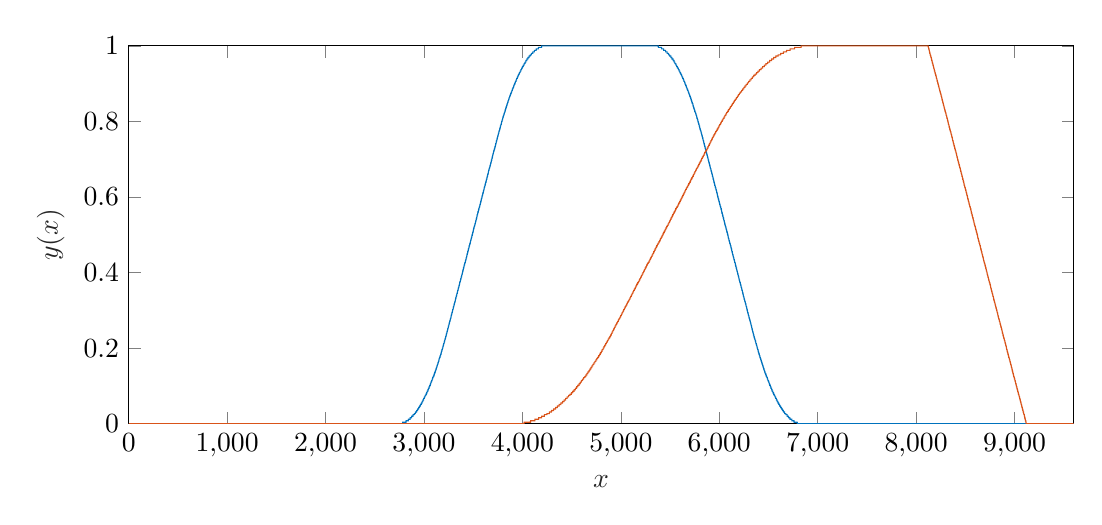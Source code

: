 % This file was created by matlab2tikz.
%
%The latest updates can be retrieved from
%  http://www.mathworks.com/matlabcentral/fileexchange/22022-matlab2tikz-matlab2tikz
%where you can also make suggestions and rate matlab2tikz.
%
\definecolor{mycolor1}{rgb}{0.0,0.447,0.741}%
\definecolor{mycolor2}{rgb}{0.85,0.325,0.098}%
%
\begin{tikzpicture}

\begin{axis}[%
width=12cm,
height=4.8cm,
%at={(0.758in,0.517in)},
scale only axis,
xmin=0,
xmax=9600,
xlabel style={font=\color{white!15!black}},
xlabel={$x$},
ymin=0,
ymax=1,
ylabel style={font=\color{white!15!black}},
ylabel={$y(x)$},
axis background/.style={fill=white},
legend style={legend cell align=left, align=left, draw=white!15!black}
]
\addplot [color=mycolor1]
  table[row sep=crcr]{%
1	0\\
2783	0\\
2784	0.004\\
2817	0.004\\
2818	0.008\\
2840	0.008\\
2841	0.012\\
2858	0.012\\
2859	0.016\\
2874	0.016\\
2875	0.02\\
2888	0.02\\
2889	0.024\\
2901	0.024\\
2902	0.027\\
2913	0.027\\
2914	0.031\\
2924	0.031\\
2925	0.035\\
2935	0.035\\
2936	0.039\\
2945	0.039\\
2946	0.043\\
2954	0.043\\
2955	0.047\\
2963	0.047\\
2964	0.051\\
2972	0.051\\
2973	0.055\\
2980	0.055\\
2981	0.059\\
2988	0.059\\
2989	0.063\\
2996	0.063\\
2997	0.067\\
3004	0.067\\
3005	0.071\\
3011	0.071\\
3012	0.075\\
3018	0.075\\
3019	0.078\\
3025	0.078\\
3026	0.082\\
3032	0.082\\
3033	0.086\\
3039	0.086\\
3040	0.09\\
3045	0.09\\
3046	0.094\\
3052	0.094\\
3053	0.098\\
3058	0.098\\
3059	0.102\\
3064	0.102\\
3065	0.106\\
3070	0.106\\
3071	0.11\\
3076	0.11\\
3077	0.114\\
3082	0.114\\
3083	0.118\\
3088	0.118\\
3089	0.122\\
3093	0.122\\
3094	0.125\\
3099	0.125\\
3100	0.129\\
3104	0.129\\
3105	0.133\\
3109	0.133\\
3110	0.137\\
3115	0.137\\
3116	0.141\\
3120	0.141\\
3121	0.145\\
3125	0.145\\
3126	0.149\\
3130	0.149\\
3131	0.153\\
3135	0.153\\
3136	0.157\\
3140	0.157\\
3141	0.161\\
3145	0.161\\
3146	0.165\\
3150	0.165\\
3151	0.169\\
3154	0.169\\
3155	0.173\\
3159	0.173\\
3160	0.176\\
3164	0.176\\
3165	0.18\\
3168	0.18\\
3169	0.184\\
3173	0.184\\
3174	0.188\\
3177	0.188\\
3178	0.192\\
3182	0.192\\
3183	0.196\\
3186	0.196\\
3187	0.2\\
3191	0.2\\
3192	0.204\\
3195	0.204\\
3196	0.208\\
3199	0.208\\
3200	0.212\\
3204	0.212\\
3205	0.216\\
3208	0.216\\
3209	0.22\\
3212	0.22\\
3213	0.224\\
3216	0.224\\
3217	0.227\\
3220	0.227\\
3221	0.231\\
3224	0.231\\
3225	0.235\\
3228	0.235\\
3229	0.239\\
3232	0.239\\
3233	0.243\\
3236	0.243\\
3237	0.247\\
3240	0.247\\
3241	0.251\\
3244	0.251\\
3245	0.255\\
3248	0.255\\
3249	0.259\\
3252	0.259\\
3253	0.263\\
3256	0.263\\
3257	0.267\\
3260	0.267\\
3261	0.271\\
3264	0.271\\
3265	0.275\\
3268	0.275\\
3269	0.278\\
3272	0.278\\
3273	0.282\\
3275	0.282\\
3276	0.286\\
3279	0.286\\
3280	0.29\\
3283	0.29\\
3284	0.294\\
3287	0.294\\
3288	0.298\\
3291	0.298\\
3292	0.302\\
3295	0.302\\
3296	0.306\\
3299	0.306\\
3300	0.31\\
3303	0.31\\
3304	0.314\\
3307	0.314\\
3308	0.318\\
3311	0.318\\
3312	0.322\\
3315	0.322\\
3316	0.325\\
3318	0.325\\
3319	0.329\\
3322	0.329\\
3323	0.333\\
3326	0.333\\
3327	0.337\\
3330	0.337\\
3331	0.341\\
3334	0.341\\
3335	0.345\\
3338	0.345\\
3339	0.349\\
3342	0.349\\
3343	0.353\\
3346	0.353\\
3347	0.357\\
3350	0.357\\
3351	0.361\\
3354	0.361\\
3355	0.365\\
3358	0.365\\
3359	0.369\\
3361	0.369\\
3362	0.373\\
3365	0.373\\
3366	0.376\\
3369	0.376\\
3370	0.38\\
3373	0.38\\
3374	0.384\\
3377	0.384\\
3378	0.388\\
3381	0.388\\
3382	0.392\\
3385	0.392\\
3386	0.396\\
3389	0.396\\
3390	0.4\\
3393	0.4\\
3394	0.404\\
3396	0.404\\
3397	0.408\\
3400	0.408\\
3401	0.412\\
3404	0.412\\
3405	0.416\\
3408	0.416\\
3409	0.42\\
3412	0.42\\
3413	0.424\\
3416	0.424\\
3417	0.427\\
3420	0.427\\
3421	0.431\\
3424	0.431\\
3425	0.435\\
3428	0.435\\
3429	0.439\\
3432	0.439\\
3433	0.443\\
3435	0.443\\
3436	0.447\\
3439	0.447\\
3440	0.451\\
3443	0.451\\
3444	0.455\\
3447	0.455\\
3448	0.459\\
3451	0.459\\
3452	0.463\\
3455	0.463\\
3456	0.467\\
3459	0.467\\
3460	0.471\\
3463	0.471\\
3464	0.475\\
3467	0.475\\
3468	0.478\\
3470	0.478\\
3471	0.482\\
3474	0.482\\
3475	0.486\\
3478	0.486\\
3479	0.49\\
3482	0.49\\
3483	0.494\\
3486	0.494\\
3487	0.498\\
3490	0.498\\
3491	0.502\\
3494	0.502\\
3495	0.506\\
3498	0.506\\
3499	0.51\\
3502	0.51\\
3503	0.514\\
3505	0.514\\
3506	0.518\\
3509	0.518\\
3510	0.522\\
3513	0.522\\
3514	0.525\\
3517	0.525\\
3518	0.529\\
3521	0.529\\
3522	0.533\\
3525	0.533\\
3526	0.537\\
3529	0.537\\
3530	0.541\\
3533	0.541\\
3534	0.545\\
3537	0.545\\
3538	0.549\\
3540	0.549\\
3541	0.553\\
3544	0.553\\
3545	0.557\\
3548	0.557\\
3549	0.561\\
3552	0.561\\
3553	0.565\\
3556	0.565\\
3557	0.569\\
3560	0.569\\
3561	0.573\\
3564	0.573\\
3565	0.576\\
3568	0.576\\
3569	0.58\\
3572	0.58\\
3573	0.584\\
3576	0.584\\
3577	0.588\\
3579	0.588\\
3580	0.592\\
3583	0.592\\
3584	0.596\\
3587	0.596\\
3588	0.6\\
3591	0.6\\
3592	0.604\\
3595	0.604\\
3596	0.608\\
3599	0.608\\
3600	0.612\\
3603	0.612\\
3604	0.616\\
3607	0.616\\
3608	0.62\\
3611	0.62\\
3612	0.624\\
3614	0.624\\
3615	0.627\\
3618	0.627\\
3619	0.631\\
3622	0.631\\
3623	0.635\\
3626	0.635\\
3627	0.639\\
3630	0.639\\
3631	0.643\\
3634	0.643\\
3635	0.647\\
3638	0.647\\
3639	0.651\\
3642	0.651\\
3643	0.655\\
3646	0.655\\
3647	0.659\\
3650	0.659\\
3651	0.663\\
3654	0.663\\
3655	0.667\\
3657	0.667\\
3658	0.671\\
3661	0.671\\
3662	0.675\\
3665	0.675\\
3666	0.678\\
3669	0.678\\
3670	0.682\\
3673	0.682\\
3674	0.686\\
3677	0.686\\
3678	0.69\\
3681	0.69\\
3682	0.694\\
3685	0.694\\
3686	0.698\\
3689	0.698\\
3690	0.702\\
3693	0.702\\
3694	0.706\\
3696	0.706\\
3697	0.71\\
3700	0.71\\
3701	0.714\\
3704	0.714\\
3705	0.718\\
3708	0.718\\
3709	0.722\\
3712	0.722\\
3713	0.725\\
3716	0.725\\
3717	0.729\\
3720	0.729\\
3721	0.733\\
3724	0.733\\
3725	0.737\\
3728	0.737\\
3729	0.741\\
3732	0.741\\
3733	0.745\\
3736	0.745\\
3737	0.749\\
3740	0.749\\
3741	0.753\\
3744	0.753\\
3745	0.757\\
3748	0.757\\
3749	0.761\\
3752	0.761\\
3753	0.765\\
3756	0.765\\
3757	0.769\\
3760	0.769\\
3761	0.773\\
3764	0.773\\
3765	0.776\\
3768	0.776\\
3769	0.78\\
3772	0.78\\
3773	0.784\\
3776	0.784\\
3777	0.788\\
3781	0.788\\
3782	0.792\\
3785	0.792\\
3786	0.796\\
3789	0.796\\
3790	0.8\\
3794	0.8\\
3795	0.804\\
3798	0.804\\
3799	0.808\\
3802	0.808\\
3803	0.812\\
3807	0.812\\
3808	0.816\\
3812	0.816\\
3813	0.82\\
3816	0.82\\
3817	0.824\\
3821	0.824\\
3822	0.827\\
3825	0.827\\
3826	0.831\\
3830	0.831\\
3831	0.835\\
3835	0.835\\
3836	0.839\\
3840	0.839\\
3841	0.843\\
3845	0.843\\
3846	0.847\\
3850	0.847\\
3851	0.851\\
3855	0.851\\
3856	0.855\\
3860	0.855\\
3861	0.859\\
3865	0.859\\
3866	0.863\\
3870	0.863\\
3871	0.867\\
3876	0.867\\
3877	0.871\\
3881	0.871\\
3882	0.875\\
3887	0.875\\
3888	0.878\\
3892	0.878\\
3893	0.882\\
3898	0.882\\
3899	0.886\\
3904	0.886\\
3905	0.89\\
3910	0.89\\
3911	0.894\\
3916	0.894\\
3917	0.898\\
3922	0.898\\
3923	0.902\\
3928	0.902\\
3929	0.906\\
3935	0.906\\
3936	0.91\\
3941	0.91\\
3942	0.914\\
3948	0.914\\
3949	0.918\\
3955	0.918\\
3956	0.922\\
3961	0.922\\
3962	0.925\\
3969	0.925\\
3970	0.929\\
3976	0.929\\
3977	0.933\\
3984	0.933\\
3985	0.937\\
3991	0.937\\
3992	0.941\\
4000	0.941\\
4001	0.945\\
4008	0.945\\
4009	0.949\\
4017	0.949\\
4018	0.953\\
4026	0.953\\
4027	0.957\\
4035	0.957\\
4036	0.961\\
4045	0.961\\
4046	0.965\\
4056	0.965\\
4057	0.969\\
4067	0.969\\
4068	0.973\\
4079	0.973\\
4080	0.976\\
4091	0.976\\
4092	0.98\\
4105	0.98\\
4106	0.984\\
4121	0.984\\
4122	0.988\\
4140	0.988\\
4141	0.992\\
4162	0.992\\
4163	0.996\\
4195	0.996\\
4196	1\\
5380	1\\
5381	0.996\\
5413	0.996\\
5414	0.992\\
5435	0.992\\
5436	0.988\\
5454	0.988\\
5455	0.984\\
5470	0.984\\
5471	0.98\\
5484	0.98\\
5485	0.976\\
5496	0.976\\
5497	0.973\\
5508	0.973\\
5509	0.969\\
5519	0.969\\
5520	0.965\\
5530	0.965\\
5531	0.961\\
5540	0.961\\
5541	0.957\\
5549	0.957\\
5550	0.953\\
5558	0.953\\
5559	0.949\\
5567	0.949\\
5568	0.945\\
5575	0.945\\
5576	0.941\\
5584	0.941\\
5585	0.937\\
5591	0.937\\
5592	0.933\\
5599	0.933\\
5600	0.929\\
5606	0.929\\
5607	0.925\\
5614	0.925\\
5615	0.922\\
5620	0.922\\
5621	0.918\\
5627	0.918\\
5628	0.914\\
5634	0.914\\
5635	0.91\\
5640	0.91\\
5641	0.906\\
5647	0.906\\
5648	0.902\\
5653	0.902\\
5654	0.898\\
5659	0.898\\
5660	0.894\\
5665	0.894\\
5666	0.89\\
5671	0.89\\
5672	0.886\\
5677	0.886\\
5678	0.882\\
5683	0.882\\
5684	0.878\\
5688	0.878\\
5689	0.875\\
5694	0.875\\
5695	0.871\\
5699	0.871\\
5700	0.867\\
5705	0.867\\
5706	0.863\\
5710	0.863\\
5711	0.859\\
5715	0.859\\
5716	0.855\\
5720	0.855\\
5721	0.851\\
5725	0.851\\
5726	0.847\\
5731	0.847\\
5732	0.843\\
5735	0.843\\
5736	0.839\\
5740	0.839\\
5741	0.835\\
5745	0.835\\
5746	0.831\\
5750	0.831\\
5751	0.827\\
5755	0.827\\
5756	0.824\\
5759	0.824\\
5760	0.82\\
5764	0.82\\
5765	0.816\\
5769	0.816\\
5770	0.812\\
5773	0.812\\
5774	0.808\\
5778	0.808\\
5779	0.804\\
5782	0.804\\
5783	0.8\\
5786	0.8\\
5787	0.796\\
5791	0.796\\
5792	0.792\\
5795	0.792\\
5796	0.788\\
5799	0.788\\
5800	0.784\\
5803	0.784\\
5804	0.78\\
5808	0.78\\
5809	0.776\\
5812	0.776\\
5813	0.773\\
5816	0.773\\
5817	0.769\\
5820	0.769\\
5821	0.765\\
5824	0.765\\
5825	0.761\\
5828	0.761\\
5829	0.757\\
5832	0.757\\
5833	0.753\\
5836	0.753\\
5837	0.749\\
5840	0.749\\
5841	0.745\\
5844	0.745\\
5845	0.741\\
5848	0.741\\
5849	0.737\\
5852	0.737\\
5853	0.733\\
5856	0.733\\
5857	0.729\\
5860	0.729\\
5861	0.725\\
5863	0.725\\
5864	0.722\\
5867	0.722\\
5868	0.718\\
5871	0.718\\
5872	0.714\\
5875	0.714\\
5876	0.71\\
5879	0.71\\
5880	0.706\\
5883	0.706\\
5884	0.702\\
5887	0.702\\
5888	0.698\\
5891	0.698\\
5892	0.694\\
5895	0.694\\
5896	0.69\\
5899	0.69\\
5900	0.686\\
5903	0.686\\
5904	0.682\\
5906	0.682\\
5907	0.678\\
5910	0.678\\
5911	0.675\\
5914	0.675\\
5915	0.671\\
5918	0.671\\
5919	0.667\\
5922	0.667\\
5923	0.663\\
5926	0.663\\
5927	0.659\\
5930	0.659\\
5931	0.655\\
5934	0.655\\
5935	0.651\\
5938	0.651\\
5939	0.647\\
5942	0.647\\
5943	0.643\\
5945	0.643\\
5946	0.639\\
5949	0.639\\
5950	0.635\\
5953	0.635\\
5954	0.631\\
5957	0.631\\
5958	0.627\\
5961	0.627\\
5962	0.624\\
5965	0.624\\
5966	0.62\\
5969	0.62\\
5970	0.616\\
5973	0.616\\
5974	0.612\\
5977	0.612\\
5978	0.608\\
5981	0.608\\
5982	0.604\\
5984	0.604\\
5985	0.6\\
5988	0.6\\
5989	0.596\\
5992	0.596\\
5993	0.592\\
5996	0.592\\
5997	0.588\\
6000	0.588\\
6001	0.584\\
6004	0.584\\
6005	0.58\\
6008	0.58\\
6009	0.576\\
6012	0.576\\
6013	0.573\\
6016	0.573\\
6017	0.569\\
6020	0.569\\
6021	0.565\\
6023	0.565\\
6024	0.561\\
6027	0.561\\
6028	0.557\\
6031	0.557\\
6032	0.553\\
6035	0.553\\
6036	0.549\\
6039	0.549\\
6040	0.545\\
6043	0.545\\
6044	0.541\\
6047	0.541\\
6048	0.537\\
6051	0.537\\
6052	0.533\\
6055	0.533\\
6056	0.529\\
6058	0.529\\
6059	0.525\\
6062	0.525\\
6063	0.522\\
6066	0.522\\
6067	0.518\\
6070	0.518\\
6071	0.514\\
6074	0.514\\
6075	0.51\\
6078	0.51\\
6079	0.506\\
6082	0.506\\
6083	0.502\\
6086	0.502\\
6087	0.498\\
6090	0.498\\
6091	0.494\\
6093	0.494\\
6094	0.49\\
6097	0.49\\
6098	0.486\\
6101	0.486\\
6102	0.482\\
6105	0.482\\
6106	0.478\\
6109	0.478\\
6110	0.475\\
6113	0.475\\
6114	0.471\\
6117	0.471\\
6118	0.467\\
6121	0.467\\
6122	0.463\\
6125	0.463\\
6126	0.459\\
6128	0.459\\
6129	0.455\\
6132	0.455\\
6133	0.451\\
6136	0.451\\
6137	0.447\\
6140	0.447\\
6141	0.443\\
6144	0.443\\
6145	0.439\\
6148	0.439\\
6149	0.435\\
6152	0.435\\
6153	0.431\\
6156	0.431\\
6157	0.427\\
6160	0.427\\
6161	0.424\\
6164	0.424\\
6165	0.42\\
6167	0.42\\
6168	0.416\\
6171	0.416\\
6172	0.412\\
6175	0.412\\
6176	0.408\\
6179	0.408\\
6180	0.404\\
6183	0.404\\
6184	0.4\\
6187	0.4\\
6188	0.396\\
6191	0.396\\
6192	0.392\\
6195	0.392\\
6196	0.388\\
6199	0.388\\
6200	0.384\\
6202	0.384\\
6203	0.38\\
6206	0.38\\
6207	0.376\\
6210	0.376\\
6211	0.373\\
6214	0.373\\
6215	0.369\\
6218	0.369\\
6219	0.365\\
6222	0.365\\
6223	0.361\\
6226	0.361\\
6227	0.357\\
6230	0.357\\
6231	0.353\\
6234	0.353\\
6235	0.349\\
6238	0.349\\
6239	0.345\\
6241	0.345\\
6242	0.341\\
6245	0.341\\
6246	0.337\\
6249	0.337\\
6250	0.333\\
6253	0.333\\
6254	0.329\\
6257	0.329\\
6258	0.325\\
6261	0.325\\
6262	0.322\\
6265	0.322\\
6266	0.318\\
6269	0.318\\
6270	0.314\\
6273	0.314\\
6274	0.31\\
6277	0.31\\
6278	0.306\\
6281	0.306\\
6282	0.302\\
6284	0.302\\
6285	0.298\\
6288	0.298\\
6289	0.294\\
6292	0.294\\
6293	0.29\\
6296	0.29\\
6297	0.286\\
6300	0.286\\
6301	0.282\\
6304	0.282\\
6305	0.278\\
6308	0.278\\
6309	0.275\\
6312	0.275\\
6313	0.271\\
6316	0.271\\
6317	0.267\\
6320	0.267\\
6321	0.263\\
6324	0.263\\
6325	0.259\\
6328	0.259\\
6329	0.255\\
6331	0.255\\
6332	0.251\\
6335	0.251\\
6336	0.247\\
6339	0.247\\
6340	0.243\\
6343	0.243\\
6344	0.239\\
6347	0.239\\
6348	0.235\\
6351	0.235\\
6352	0.231\\
6355	0.231\\
6356	0.227\\
6359	0.227\\
6360	0.224\\
6364	0.224\\
6365	0.22\\
6368	0.22\\
6369	0.216\\
6372	0.216\\
6373	0.212\\
6376	0.212\\
6377	0.208\\
6381	0.208\\
6382	0.204\\
6385	0.204\\
6386	0.2\\
6389	0.2\\
6390	0.196\\
6394	0.196\\
6395	0.192\\
6398	0.192\\
6399	0.188\\
6403	0.188\\
6404	0.184\\
6407	0.184\\
6408	0.18\\
6412	0.18\\
6413	0.176\\
6416	0.176\\
6417	0.173\\
6421	0.173\\
6422	0.169\\
6426	0.169\\
6427	0.165\\
6431	0.165\\
6432	0.161\\
6436	0.161\\
6437	0.157\\
6441	0.157\\
6442	0.153\\
6446	0.153\\
6447	0.149\\
6451	0.149\\
6452	0.145\\
6456	0.145\\
6457	0.141\\
6461	0.141\\
6462	0.137\\
6466	0.137\\
6467	0.133\\
6472	0.133\\
6473	0.129\\
6477	0.129\\
6478	0.125\\
6483	0.125\\
6484	0.122\\
6488	0.122\\
6489	0.118\\
6494	0.118\\
6495	0.114\\
6500	0.114\\
6501	0.11\\
6506	0.11\\
6507	0.106\\
6512	0.106\\
6513	0.102\\
6518	0.102\\
6519	0.098\\
6524	0.098\\
6525	0.094\\
6531	0.094\\
6532	0.09\\
6537	0.09\\
6538	0.086\\
6544	0.086\\
6545	0.082\\
6551	0.082\\
6552	0.078\\
6558	0.078\\
6559	0.075\\
6565	0.075\\
6566	0.071\\
6572	0.071\\
6573	0.067\\
6580	0.067\\
6581	0.063\\
6588	0.063\\
6589	0.059\\
6596	0.059\\
6597	0.055\\
6604	0.055\\
6605	0.051\\
6613	0.051\\
6614	0.047\\
6622	0.047\\
6623	0.043\\
6632	0.043\\
6633	0.039\\
6642	0.039\\
6643	0.035\\
6652	0.035\\
6653	0.031\\
6664	0.031\\
6665	0.027\\
6676	0.027\\
6677	0.024\\
6689	0.024\\
6690	0.02\\
6703	0.02\\
6704	0.016\\
6718	0.016\\
6719	0.012\\
6737	0.012\\
6738	0.008\\
6759	0.008\\
6760	0.004\\
6792	0.004\\
6793	0\\
9600	0\\
};
%\addlegendentry{data1}

\addplot [color=mycolor2]
  table[row sep=crcr]{%
1	0\\
4016	0\\
4017	0.004\\
4082	0.004\\
4083	0.008\\
4127	0.008\\
4128	0.012\\
4164	0.012\\
4165	0.016\\
4195	0.016\\
4196	0.02\\
4223	0.02\\
4224	0.024\\
4249	0.024\\
4250	0.027\\
4273	0.027\\
4274	0.031\\
4295	0.031\\
4296	0.035\\
4316	0.035\\
4317	0.039\\
4336	0.039\\
4337	0.043\\
4355	0.043\\
4356	0.047\\
4373	0.047\\
4374	0.051\\
4390	0.051\\
4391	0.055\\
4407	0.055\\
4408	0.059\\
4423	0.059\\
4424	0.063\\
4439	0.063\\
4440	0.067\\
4454	0.067\\
4455	0.071\\
4469	0.071\\
4470	0.075\\
4483	0.075\\
4484	0.078\\
4497	0.078\\
4498	0.082\\
4511	0.082\\
4512	0.086\\
4524	0.086\\
4525	0.09\\
4537	0.09\\
4538	0.094\\
4550	0.094\\
4551	0.098\\
4562	0.098\\
4563	0.102\\
4575	0.102\\
4576	0.106\\
4587	0.106\\
4588	0.11\\
4598	0.11\\
4599	0.114\\
4610	0.114\\
4611	0.118\\
4621	0.118\\
4622	0.122\\
4633	0.122\\
4634	0.125\\
4644	0.125\\
4645	0.129\\
4654	0.129\\
4655	0.133\\
4665	0.133\\
4666	0.137\\
4676	0.137\\
4677	0.141\\
4686	0.141\\
4687	0.145\\
4696	0.145\\
4697	0.149\\
4706	0.149\\
4707	0.153\\
4716	0.153\\
4717	0.157\\
4726	0.157\\
4727	0.161\\
4736	0.161\\
4737	0.165\\
4746	0.165\\
4747	0.169\\
4755	0.169\\
4756	0.173\\
4765	0.173\\
4766	0.176\\
4774	0.176\\
4775	0.18\\
4783	0.18\\
4784	0.184\\
4792	0.184\\
4793	0.188\\
4801	0.188\\
4802	0.192\\
4810	0.192\\
4811	0.196\\
4819	0.196\\
4820	0.2\\
4828	0.2\\
4829	0.204\\
4836	0.204\\
4837	0.208\\
4845	0.208\\
4846	0.212\\
4853	0.212\\
4854	0.216\\
4862	0.216\\
4863	0.22\\
4870	0.22\\
4871	0.224\\
4878	0.224\\
4879	0.227\\
4887	0.227\\
4888	0.231\\
4895	0.231\\
4896	0.235\\
4903	0.235\\
4904	0.239\\
4911	0.239\\
4912	0.243\\
4919	0.243\\
4920	0.247\\
4927	0.247\\
4928	0.251\\
4934	0.251\\
4935	0.255\\
4942	0.255\\
4943	0.259\\
4950	0.259\\
4951	0.263\\
4958	0.263\\
4959	0.267\\
4966	0.267\\
4967	0.271\\
4974	0.271\\
4975	0.275\\
4981	0.275\\
4982	0.278\\
4989	0.278\\
4990	0.282\\
4997	0.282\\
4998	0.286\\
5005	0.286\\
5006	0.29\\
5013	0.29\\
5014	0.294\\
5021	0.294\\
5022	0.298\\
5028	0.298\\
5029	0.302\\
5036	0.302\\
5037	0.306\\
5044	0.306\\
5045	0.31\\
5052	0.31\\
5053	0.314\\
5060	0.314\\
5061	0.318\\
5067	0.318\\
5068	0.322\\
5075	0.322\\
5076	0.325\\
5083	0.325\\
5084	0.329\\
5091	0.329\\
5092	0.333\\
5099	0.333\\
5100	0.337\\
5107	0.337\\
5108	0.341\\
5114	0.341\\
5115	0.345\\
5122	0.345\\
5123	0.349\\
5130	0.349\\
5131	0.353\\
5138	0.353\\
5139	0.357\\
5146	0.357\\
5147	0.361\\
5153	0.361\\
5154	0.365\\
5161	0.365\\
5162	0.369\\
5169	0.369\\
5170	0.373\\
5177	0.373\\
5178	0.376\\
5185	0.376\\
5186	0.38\\
5192	0.38\\
5193	0.384\\
5200	0.384\\
5201	0.388\\
5208	0.388\\
5209	0.392\\
5216	0.392\\
5217	0.396\\
5223	0.396\\
5224	0.4\\
5231	0.4\\
5232	0.404\\
5239	0.404\\
5240	0.408\\
5247	0.408\\
5248	0.412\\
5255	0.412\\
5256	0.416\\
5262	0.416\\
5263	0.42\\
5270	0.42\\
5271	0.424\\
5278	0.424\\
5279	0.427\\
5286	0.427\\
5287	0.431\\
5294	0.431\\
5295	0.435\\
5301	0.435\\
5302	0.439\\
5309	0.439\\
5310	0.443\\
5317	0.443\\
5318	0.447\\
5325	0.447\\
5326	0.451\\
5333	0.451\\
5334	0.455\\
5340	0.455\\
5341	0.459\\
5348	0.459\\
5349	0.463\\
5356	0.463\\
5357	0.467\\
5364	0.467\\
5365	0.471\\
5371	0.471\\
5372	0.475\\
5379	0.475\\
5380	0.478\\
5387	0.478\\
5388	0.482\\
5395	0.482\\
5396	0.486\\
5402	0.486\\
5403	0.49\\
5410	0.49\\
5411	0.494\\
5418	0.494\\
5419	0.498\\
5426	0.498\\
5427	0.502\\
5433	0.502\\
5434	0.506\\
5441	0.506\\
5442	0.51\\
5449	0.51\\
5450	0.514\\
5457	0.514\\
5458	0.518\\
5464	0.518\\
5465	0.522\\
5472	0.522\\
5473	0.525\\
5480	0.525\\
5481	0.529\\
5488	0.529\\
5489	0.533\\
5495	0.533\\
5496	0.537\\
5503	0.537\\
5504	0.541\\
5511	0.541\\
5512	0.545\\
5519	0.545\\
5520	0.549\\
5526	0.549\\
5527	0.553\\
5534	0.553\\
5535	0.557\\
5542	0.557\\
5543	0.561\\
5550	0.561\\
5551	0.565\\
5557	0.565\\
5558	0.569\\
5565	0.569\\
5566	0.573\\
5573	0.573\\
5574	0.576\\
5581	0.576\\
5582	0.58\\
5588	0.58\\
5589	0.584\\
5596	0.584\\
5597	0.588\\
5604	0.588\\
5605	0.592\\
5612	0.592\\
5613	0.596\\
5619	0.596\\
5620	0.6\\
5627	0.6\\
5628	0.604\\
5635	0.604\\
5636	0.608\\
5643	0.608\\
5644	0.612\\
5650	0.612\\
5651	0.616\\
5658	0.616\\
5659	0.62\\
5666	0.62\\
5667	0.624\\
5674	0.624\\
5675	0.627\\
5681	0.627\\
5682	0.631\\
5689	0.631\\
5690	0.635\\
5697	0.635\\
5698	0.639\\
5705	0.639\\
5706	0.643\\
5712	0.643\\
5713	0.647\\
5720	0.647\\
5721	0.651\\
5728	0.651\\
5729	0.655\\
5736	0.655\\
5737	0.659\\
5744	0.659\\
5745	0.663\\
5751	0.663\\
5752	0.667\\
5759	0.667\\
5760	0.671\\
5767	0.671\\
5768	0.675\\
5775	0.675\\
5776	0.678\\
5782	0.678\\
5783	0.682\\
5790	0.682\\
5791	0.686\\
5798	0.686\\
5799	0.69\\
5806	0.69\\
5807	0.694\\
5814	0.694\\
5815	0.698\\
5821	0.698\\
5822	0.702\\
5829	0.702\\
5830	0.706\\
5837	0.706\\
5838	0.71\\
5845	0.71\\
5846	0.714\\
5852	0.714\\
5853	0.718\\
5860	0.718\\
5861	0.722\\
5868	0.722\\
5869	0.725\\
5876	0.725\\
5877	0.729\\
5884	0.729\\
5885	0.733\\
5891	0.733\\
5892	0.737\\
5899	0.737\\
5900	0.741\\
5907	0.741\\
5908	0.745\\
5915	0.745\\
5916	0.749\\
5923	0.749\\
5924	0.753\\
5930	0.753\\
5931	0.757\\
5938	0.757\\
5939	0.761\\
5946	0.761\\
5947	0.765\\
5954	0.765\\
5955	0.769\\
5962	0.769\\
5963	0.773\\
5971	0.773\\
5972	0.776\\
5979	0.776\\
5980	0.78\\
5987	0.78\\
5988	0.784\\
5996	0.784\\
5997	0.788\\
6004	0.788\\
6005	0.792\\
6013	0.792\\
6014	0.796\\
6021	0.796\\
6022	0.8\\
6030	0.8\\
6031	0.804\\
6039	0.804\\
6040	0.808\\
6048	0.808\\
6049	0.812\\
6057	0.812\\
6058	0.816\\
6066	0.816\\
6067	0.82\\
6075	0.82\\
6076	0.824\\
6084	0.824\\
6085	0.827\\
6093	0.827\\
6094	0.831\\
6103	0.831\\
6104	0.835\\
6112	0.835\\
6113	0.839\\
6122	0.839\\
6123	0.843\\
6132	0.843\\
6133	0.847\\
6142	0.847\\
6143	0.851\\
6152	0.851\\
6153	0.855\\
6162	0.855\\
6163	0.859\\
6173	0.859\\
6174	0.863\\
6183	0.863\\
6184	0.867\\
6194	0.867\\
6195	0.871\\
6204	0.871\\
6205	0.875\\
6215	0.875\\
6216	0.878\\
6227	0.878\\
6228	0.882\\
6238	0.882\\
6239	0.886\\
6249	0.886\\
6250	0.89\\
6261	0.89\\
6262	0.894\\
6273	0.894\\
6274	0.898\\
6285	0.898\\
6286	0.902\\
6298	0.902\\
6299	0.906\\
6310	0.906\\
6311	0.91\\
6323	0.91\\
6324	0.914\\
6336	0.914\\
6337	0.918\\
6350	0.918\\
6351	0.922\\
6364	0.922\\
6365	0.925\\
6378	0.925\\
6379	0.929\\
6393	0.929\\
6394	0.933\\
6408	0.933\\
6409	0.937\\
6424	0.937\\
6425	0.941\\
6440	0.941\\
6441	0.945\\
6457	0.945\\
6458	0.949\\
6474	0.949\\
6475	0.953\\
6492	0.953\\
6493	0.957\\
6511	0.957\\
6512	0.961\\
6531	0.961\\
6532	0.965\\
6552	0.965\\
6553	0.969\\
6574	0.969\\
6575	0.973\\
6598	0.973\\
6599	0.976\\
6624	0.976\\
6625	0.98\\
6652	0.98\\
6653	0.984\\
6683	0.984\\
6684	0.988\\
6720	0.988\\
6721	0.992\\
6765	0.992\\
6766	0.996\\
6831	0.996\\
6832	1\\
8123	1\\
8124	0.996\\
8127	0.996\\
8128	0.992\\
8131	0.992\\
8132	0.988\\
8135	0.988\\
8136	0.984\\
8138	0.984\\
8139	0.98\\
8142	0.98\\
8143	0.976\\
8146	0.976\\
8147	0.973\\
8150	0.973\\
8151	0.969\\
8154	0.969\\
8155	0.965\\
8158	0.965\\
8159	0.961\\
8162	0.961\\
8163	0.957\\
8166	0.957\\
8167	0.953\\
8170	0.953\\
8171	0.949\\
8174	0.949\\
8175	0.945\\
8178	0.945\\
8179	0.941\\
8182	0.941\\
8183	0.937\\
8186	0.937\\
8187	0.933\\
8190	0.933\\
8191	0.929\\
8194	0.929\\
8195	0.925\\
8198	0.925\\
8199	0.922\\
8202	0.922\\
8203	0.918\\
8206	0.918\\
8207	0.914\\
8210	0.914\\
8211	0.91\\
8214	0.91\\
8215	0.906\\
8218	0.906\\
8219	0.902\\
8222	0.902\\
8223	0.898\\
8226	0.898\\
8227	0.894\\
8230	0.894\\
8231	0.89\\
8234	0.89\\
8235	0.886\\
8238	0.886\\
8239	0.882\\
8242	0.882\\
8243	0.878\\
8246	0.878\\
8247	0.875\\
8250	0.875\\
8251	0.871\\
8254	0.871\\
8255	0.867\\
8258	0.867\\
8259	0.863\\
8262	0.863\\
8263	0.859\\
8265	0.859\\
8266	0.855\\
8269	0.855\\
8270	0.851\\
8273	0.851\\
8274	0.847\\
8277	0.847\\
8278	0.843\\
8281	0.843\\
8282	0.839\\
8285	0.839\\
8286	0.835\\
8289	0.835\\
8290	0.831\\
8293	0.831\\
8294	0.827\\
8297	0.827\\
8298	0.824\\
8301	0.824\\
8302	0.82\\
8305	0.82\\
8306	0.816\\
8309	0.816\\
8310	0.812\\
8313	0.812\\
8314	0.808\\
8317	0.808\\
8318	0.804\\
8321	0.804\\
8322	0.8\\
8324	0.8\\
8325	0.796\\
8328	0.796\\
8329	0.792\\
8332	0.792\\
8333	0.788\\
8336	0.788\\
8337	0.784\\
8340	0.784\\
8341	0.78\\
8344	0.78\\
8345	0.776\\
8348	0.776\\
8349	0.773\\
8352	0.773\\
8353	0.769\\
8356	0.769\\
8357	0.765\\
8360	0.765\\
8361	0.761\\
8364	0.761\\
8365	0.757\\
8368	0.757\\
8369	0.753\\
8371	0.753\\
8372	0.749\\
8375	0.749\\
8376	0.745\\
8379	0.745\\
8380	0.741\\
8383	0.741\\
8384	0.737\\
8387	0.737\\
8388	0.733\\
8391	0.733\\
8392	0.729\\
8395	0.729\\
8396	0.725\\
8399	0.725\\
8400	0.722\\
8403	0.722\\
8404	0.718\\
8407	0.718\\
8408	0.714\\
8411	0.714\\
8412	0.71\\
8414	0.71\\
8415	0.706\\
8418	0.706\\
8419	0.702\\
8422	0.702\\
8423	0.698\\
8426	0.698\\
8427	0.694\\
8430	0.694\\
8431	0.69\\
8434	0.69\\
8435	0.686\\
8438	0.686\\
8439	0.682\\
8442	0.682\\
8443	0.678\\
8446	0.678\\
8447	0.675\\
8450	0.675\\
8451	0.671\\
8453	0.671\\
8454	0.667\\
8457	0.667\\
8458	0.663\\
8461	0.663\\
8462	0.659\\
8465	0.659\\
8466	0.655\\
8469	0.655\\
8470	0.651\\
8473	0.651\\
8474	0.647\\
8477	0.647\\
8478	0.643\\
8481	0.643\\
8482	0.639\\
8485	0.639\\
8486	0.635\\
8488	0.635\\
8489	0.631\\
8492	0.631\\
8493	0.627\\
8496	0.627\\
8497	0.624\\
8500	0.624\\
8501	0.62\\
8504	0.62\\
8505	0.616\\
8508	0.616\\
8509	0.612\\
8512	0.612\\
8513	0.608\\
8516	0.608\\
8517	0.604\\
8520	0.604\\
8521	0.6\\
8523	0.6\\
8524	0.596\\
8527	0.596\\
8528	0.592\\
8531	0.592\\
8532	0.588\\
8535	0.588\\
8536	0.584\\
8539	0.584\\
8540	0.58\\
8543	0.58\\
8544	0.576\\
8547	0.576\\
8548	0.573\\
8551	0.573\\
8552	0.569\\
8555	0.569\\
8556	0.565\\
8558	0.565\\
8559	0.561\\
8562	0.561\\
8563	0.557\\
8566	0.557\\
8567	0.553\\
8570	0.553\\
8571	0.549\\
8574	0.549\\
8575	0.545\\
8578	0.545\\
8579	0.541\\
8582	0.541\\
8583	0.537\\
8586	0.537\\
8587	0.533\\
8589	0.533\\
8590	0.529\\
8593	0.529\\
8594	0.525\\
8597	0.525\\
8598	0.522\\
8601	0.522\\
8602	0.518\\
8605	0.518\\
8606	0.514\\
8609	0.514\\
8610	0.51\\
8613	0.51\\
8614	0.506\\
8617	0.506\\
8618	0.502\\
8621	0.502\\
8622	0.498\\
8624	0.498\\
8625	0.494\\
8628	0.494\\
8629	0.49\\
8632	0.49\\
8633	0.486\\
8636	0.486\\
8637	0.482\\
8640	0.482\\
8641	0.478\\
8644	0.478\\
8645	0.475\\
8648	0.475\\
8649	0.471\\
8652	0.471\\
8653	0.467\\
8655	0.467\\
8656	0.463\\
8659	0.463\\
8660	0.459\\
8663	0.459\\
8664	0.455\\
8667	0.455\\
8668	0.451\\
8671	0.451\\
8672	0.447\\
8675	0.447\\
8676	0.443\\
8679	0.443\\
8680	0.439\\
8683	0.439\\
8684	0.435\\
8686	0.435\\
8687	0.431\\
8690	0.431\\
8691	0.427\\
8694	0.427\\
8695	0.424\\
8698	0.424\\
8699	0.42\\
8702	0.42\\
8703	0.416\\
8706	0.416\\
8707	0.412\\
8710	0.412\\
8711	0.408\\
8714	0.408\\
8715	0.404\\
8718	0.404\\
8719	0.4\\
8721	0.4\\
8722	0.396\\
8725	0.396\\
8726	0.392\\
8729	0.392\\
8730	0.388\\
8733	0.388\\
8734	0.384\\
8737	0.384\\
8738	0.38\\
8741	0.38\\
8742	0.376\\
8745	0.376\\
8746	0.373\\
8749	0.373\\
8750	0.369\\
8753	0.369\\
8754	0.365\\
8756	0.365\\
8757	0.361\\
8760	0.361\\
8761	0.357\\
8764	0.357\\
8765	0.353\\
8768	0.353\\
8769	0.349\\
8772	0.349\\
8773	0.345\\
8776	0.345\\
8777	0.341\\
8780	0.341\\
8781	0.337\\
8784	0.337\\
8785	0.333\\
8788	0.333\\
8789	0.329\\
8791	0.329\\
8792	0.325\\
8795	0.325\\
8796	0.322\\
8799	0.322\\
8800	0.318\\
8803	0.318\\
8804	0.314\\
8807	0.314\\
8808	0.31\\
8811	0.31\\
8812	0.306\\
8815	0.306\\
8816	0.302\\
8819	0.302\\
8820	0.298\\
8823	0.298\\
8824	0.294\\
8827	0.294\\
8828	0.29\\
8830	0.29\\
8831	0.286\\
8834	0.286\\
8835	0.282\\
8838	0.282\\
8839	0.278\\
8842	0.278\\
8843	0.275\\
8846	0.275\\
8847	0.271\\
8850	0.271\\
8851	0.267\\
8854	0.267\\
8855	0.263\\
8858	0.263\\
8859	0.259\\
8862	0.259\\
8863	0.255\\
8866	0.255\\
8867	0.251\\
8870	0.251\\
8871	0.247\\
8873	0.247\\
8874	0.243\\
8877	0.243\\
8878	0.239\\
8881	0.239\\
8882	0.235\\
8885	0.235\\
8886	0.231\\
8889	0.231\\
8890	0.227\\
8893	0.227\\
8894	0.224\\
8897	0.224\\
8898	0.22\\
8901	0.22\\
8902	0.216\\
8905	0.216\\
8906	0.212\\
8909	0.212\\
8910	0.208\\
8913	0.208\\
8914	0.204\\
8917	0.204\\
8918	0.2\\
8920	0.2\\
8921	0.196\\
8924	0.196\\
8925	0.192\\
8928	0.192\\
8929	0.188\\
8932	0.188\\
8933	0.184\\
8936	0.184\\
8937	0.18\\
8940	0.18\\
8941	0.176\\
8944	0.176\\
8945	0.173\\
8948	0.173\\
8949	0.169\\
8952	0.169\\
8953	0.165\\
8956	0.165\\
8957	0.161\\
8960	0.161\\
8961	0.157\\
8964	0.157\\
8965	0.153\\
8968	0.153\\
8969	0.149\\
8972	0.149\\
8973	0.145\\
8976	0.145\\
8977	0.141\\
8979	0.141\\
8980	0.137\\
8983	0.137\\
8984	0.133\\
8987	0.133\\
8988	0.129\\
8991	0.129\\
8992	0.125\\
8995	0.125\\
8996	0.122\\
8999	0.122\\
9000	0.118\\
9003	0.118\\
9004	0.114\\
9007	0.114\\
9008	0.11\\
9011	0.11\\
9012	0.106\\
9015	0.106\\
9016	0.102\\
9019	0.102\\
9020	0.098\\
9023	0.098\\
9024	0.094\\
9027	0.094\\
9028	0.09\\
9031	0.09\\
9032	0.086\\
9035	0.086\\
9036	0.082\\
9039	0.082\\
9040	0.078\\
9043	0.078\\
9044	0.075\\
9047	0.075\\
9048	0.071\\
9051	0.071\\
9052	0.067\\
9055	0.067\\
9056	0.063\\
9059	0.063\\
9060	0.059\\
9063	0.059\\
9064	0.055\\
9067	0.055\\
9068	0.051\\
9071	0.051\\
9072	0.047\\
9075	0.047\\
9076	0.043\\
9079	0.043\\
9080	0.039\\
9083	0.039\\
9084	0.035\\
9087	0.035\\
9088	0.031\\
9091	0.031\\
9092	0.027\\
9095	0.027\\
9096	0.024\\
9099	0.024\\
9100	0.02\\
9103	0.02\\
9104	0.016\\
9106	0.016\\
9107	0.012\\
9110	0.012\\
9111	0.008\\
9114	0.008\\
9115	0.004\\
9118	0.004\\
9119	0\\
9600	0\\
};
%\addlegendentry{data2}

\end{axis}

\begin{axis}[%
width=12cm,
height=4.8cm,
%at={(0in,0in)},
scale only axis,
xmin=0,
xmax=1,
ymin=0,
ymax=1,
axis line style={draw=none},
ticks=none,
axis x line*=bottom,
axis y line*=left,
legend style={legend cell align=left, align=left, draw=white!15!black}
]
\end{axis}
\end{tikzpicture}%